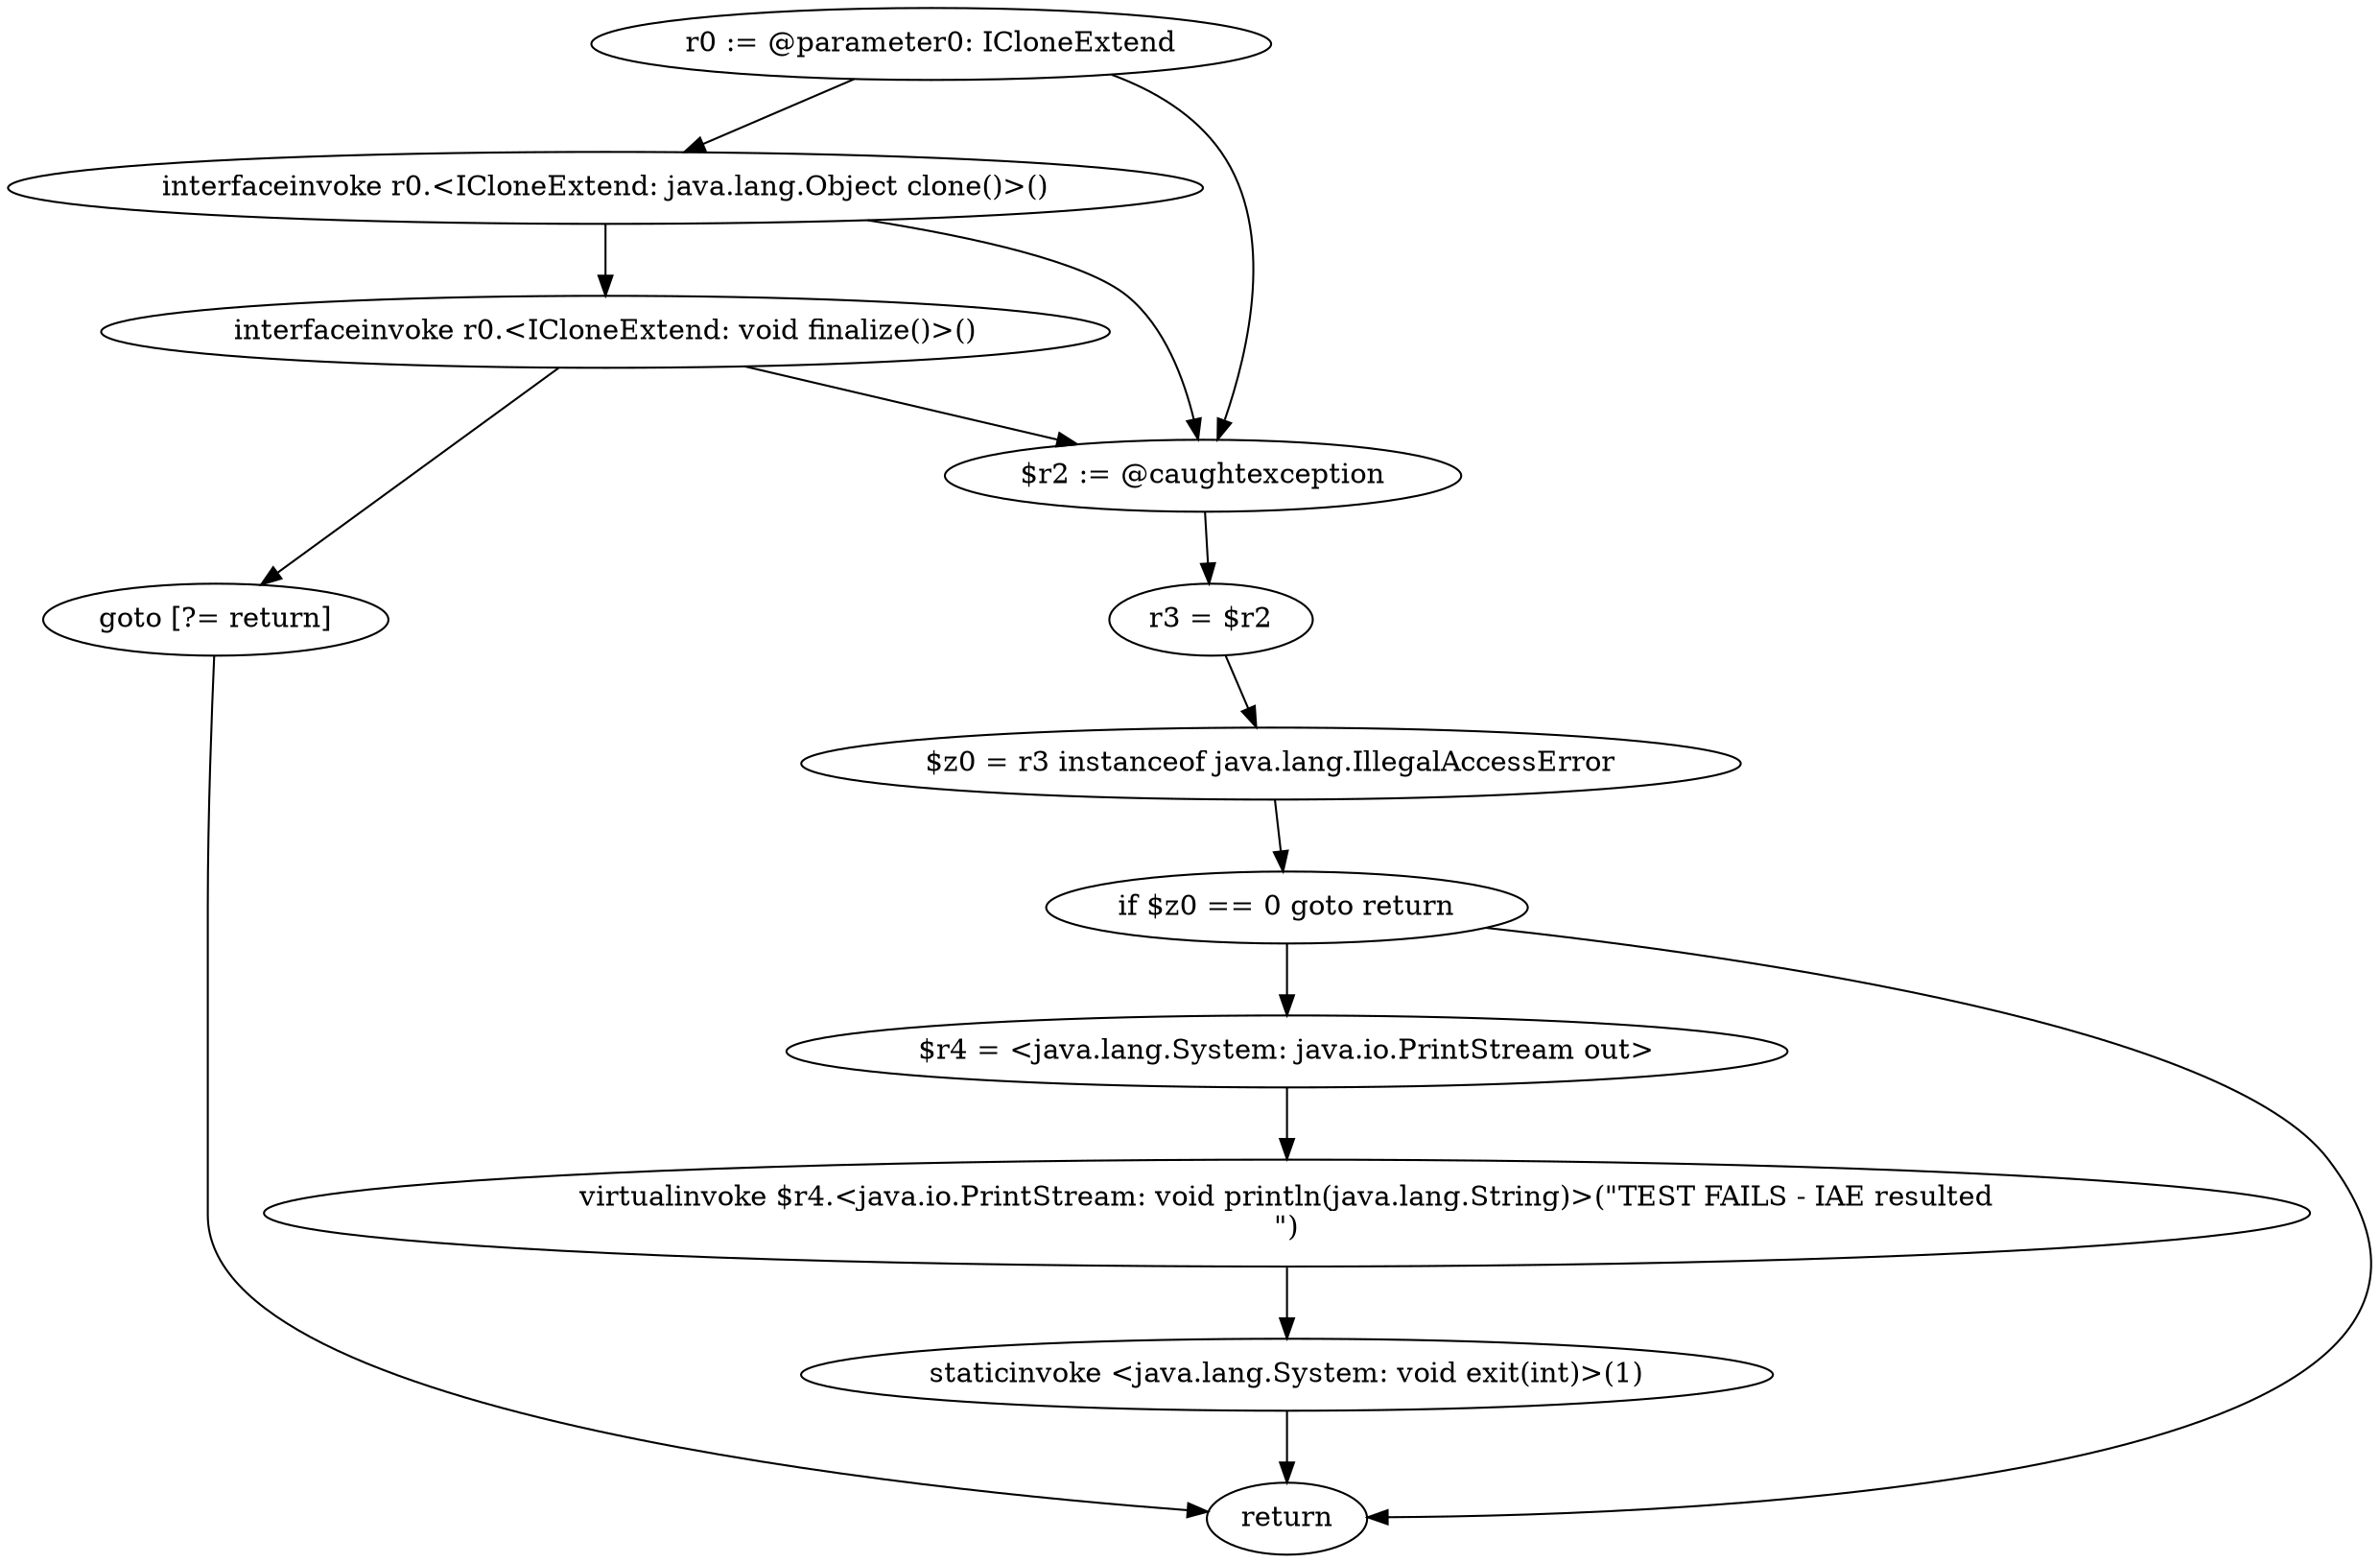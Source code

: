 digraph "unitGraph" {
    "r0 := @parameter0: ICloneExtend"
    "interfaceinvoke r0.<ICloneExtend: java.lang.Object clone()>()"
    "interfaceinvoke r0.<ICloneExtend: void finalize()>()"
    "goto [?= return]"
    "$r2 := @caughtexception"
    "r3 = $r2"
    "$z0 = r3 instanceof java.lang.IllegalAccessError"
    "if $z0 == 0 goto return"
    "$r4 = <java.lang.System: java.io.PrintStream out>"
    "virtualinvoke $r4.<java.io.PrintStream: void println(java.lang.String)>(\"TEST FAILS - IAE resulted\n\")"
    "staticinvoke <java.lang.System: void exit(int)>(1)"
    "return"
    "r0 := @parameter0: ICloneExtend"->"interfaceinvoke r0.<ICloneExtend: java.lang.Object clone()>()";
    "r0 := @parameter0: ICloneExtend"->"$r2 := @caughtexception";
    "interfaceinvoke r0.<ICloneExtend: java.lang.Object clone()>()"->"interfaceinvoke r0.<ICloneExtend: void finalize()>()";
    "interfaceinvoke r0.<ICloneExtend: java.lang.Object clone()>()"->"$r2 := @caughtexception";
    "interfaceinvoke r0.<ICloneExtend: void finalize()>()"->"goto [?= return]";
    "interfaceinvoke r0.<ICloneExtend: void finalize()>()"->"$r2 := @caughtexception";
    "goto [?= return]"->"return";
    "$r2 := @caughtexception"->"r3 = $r2";
    "r3 = $r2"->"$z0 = r3 instanceof java.lang.IllegalAccessError";
    "$z0 = r3 instanceof java.lang.IllegalAccessError"->"if $z0 == 0 goto return";
    "if $z0 == 0 goto return"->"$r4 = <java.lang.System: java.io.PrintStream out>";
    "if $z0 == 0 goto return"->"return";
    "$r4 = <java.lang.System: java.io.PrintStream out>"->"virtualinvoke $r4.<java.io.PrintStream: void println(java.lang.String)>(\"TEST FAILS - IAE resulted\n\")";
    "virtualinvoke $r4.<java.io.PrintStream: void println(java.lang.String)>(\"TEST FAILS - IAE resulted\n\")"->"staticinvoke <java.lang.System: void exit(int)>(1)";
    "staticinvoke <java.lang.System: void exit(int)>(1)"->"return";
}
